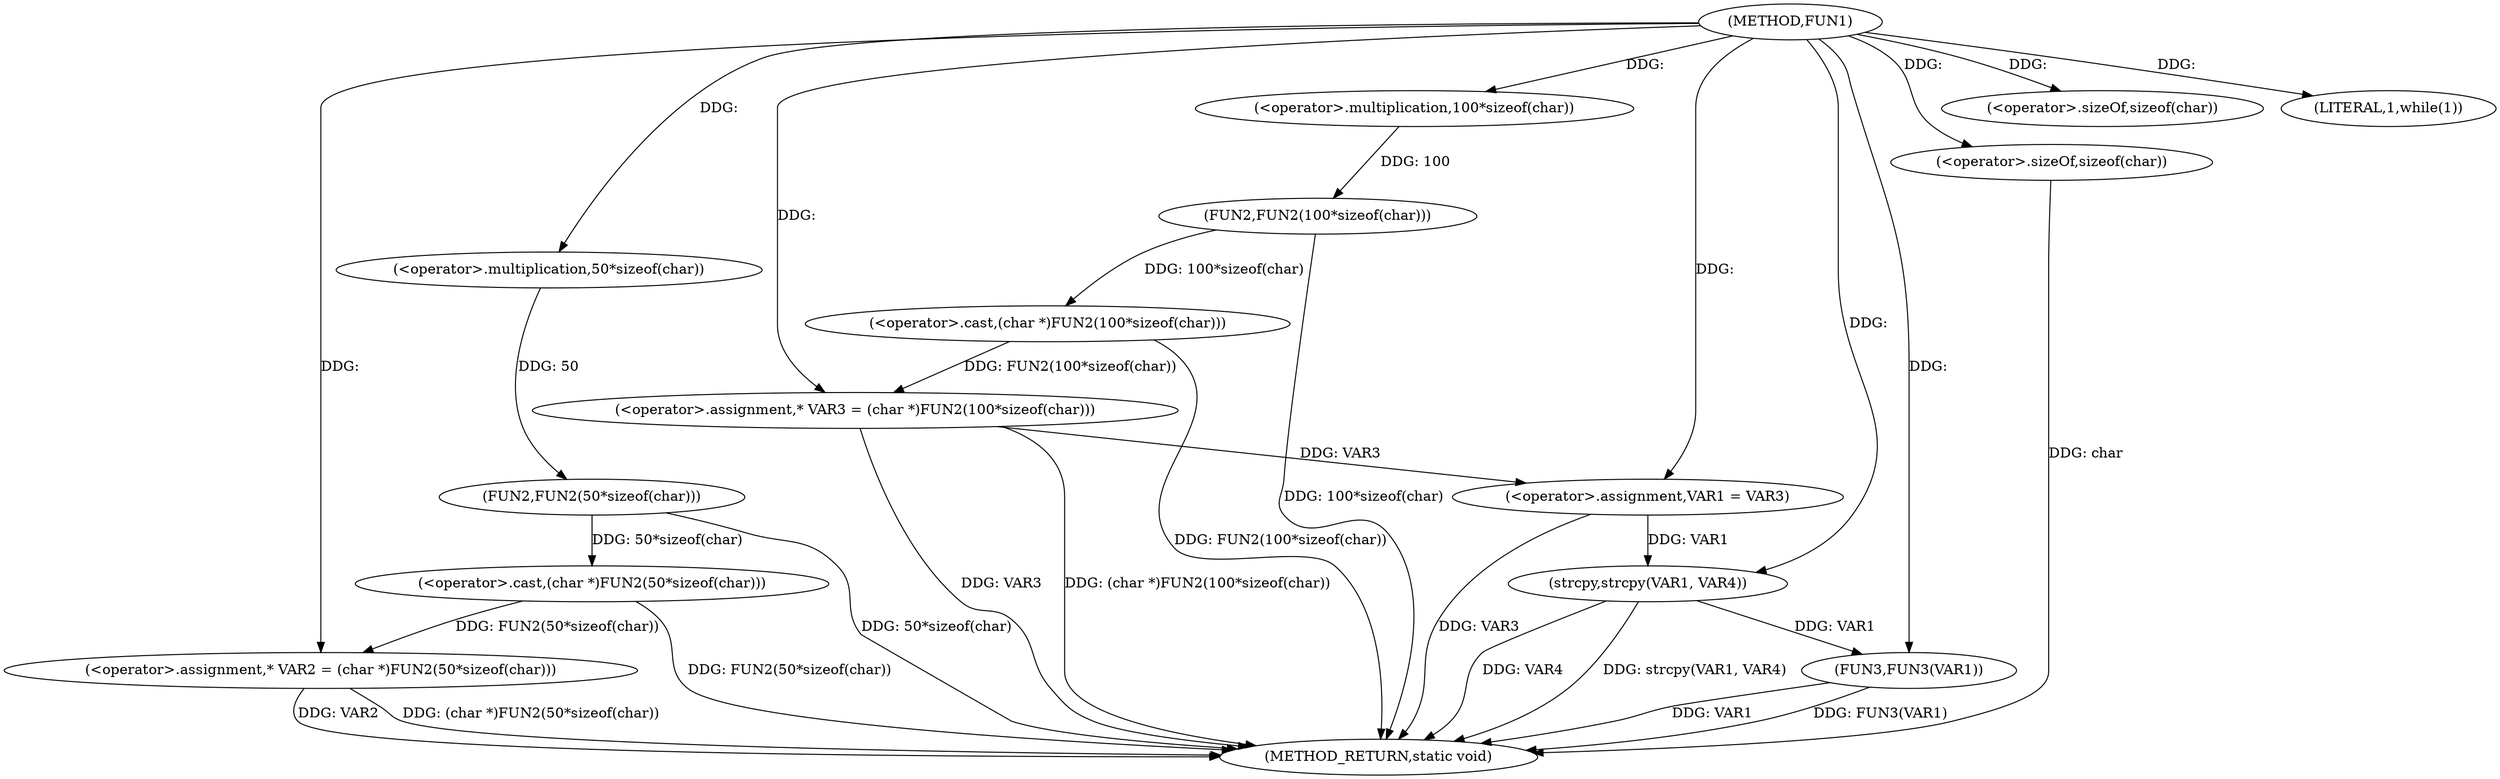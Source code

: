digraph FUN1 {  
"1000100" [label = "(METHOD,FUN1)" ]
"1000137" [label = "(METHOD_RETURN,static void)" ]
"1000104" [label = "(<operator>.assignment,* VAR2 = (char *)FUN2(50*sizeof(char)))" ]
"1000106" [label = "(<operator>.cast,(char *)FUN2(50*sizeof(char)))" ]
"1000108" [label = "(FUN2,FUN2(50*sizeof(char)))" ]
"1000109" [label = "(<operator>.multiplication,50*sizeof(char))" ]
"1000111" [label = "(<operator>.sizeOf,sizeof(char))" ]
"1000114" [label = "(<operator>.assignment,* VAR3 = (char *)FUN2(100*sizeof(char)))" ]
"1000116" [label = "(<operator>.cast,(char *)FUN2(100*sizeof(char)))" ]
"1000118" [label = "(FUN2,FUN2(100*sizeof(char)))" ]
"1000119" [label = "(<operator>.multiplication,100*sizeof(char))" ]
"1000121" [label = "(<operator>.sizeOf,sizeof(char))" ]
"1000124" [label = "(LITERAL,1,while(1))" ]
"1000126" [label = "(<operator>.assignment,VAR1 = VAR3)" ]
"1000132" [label = "(strcpy,strcpy(VAR1, VAR4))" ]
"1000135" [label = "(FUN3,FUN3(VAR1))" ]
  "1000106" -> "1000137"  [ label = "DDG: FUN2(50*sizeof(char))"] 
  "1000104" -> "1000137"  [ label = "DDG: VAR2"] 
  "1000132" -> "1000137"  [ label = "DDG: strcpy(VAR1, VAR4)"] 
  "1000132" -> "1000137"  [ label = "DDG: VAR4"] 
  "1000116" -> "1000137"  [ label = "DDG: FUN2(100*sizeof(char))"] 
  "1000135" -> "1000137"  [ label = "DDG: FUN3(VAR1)"] 
  "1000126" -> "1000137"  [ label = "DDG: VAR3"] 
  "1000118" -> "1000137"  [ label = "DDG: 100*sizeof(char)"] 
  "1000114" -> "1000137"  [ label = "DDG: (char *)FUN2(100*sizeof(char))"] 
  "1000114" -> "1000137"  [ label = "DDG: VAR3"] 
  "1000135" -> "1000137"  [ label = "DDG: VAR1"] 
  "1000121" -> "1000137"  [ label = "DDG: char"] 
  "1000104" -> "1000137"  [ label = "DDG: (char *)FUN2(50*sizeof(char))"] 
  "1000108" -> "1000137"  [ label = "DDG: 50*sizeof(char)"] 
  "1000106" -> "1000104"  [ label = "DDG: FUN2(50*sizeof(char))"] 
  "1000100" -> "1000104"  [ label = "DDG: "] 
  "1000108" -> "1000106"  [ label = "DDG: 50*sizeof(char)"] 
  "1000109" -> "1000108"  [ label = "DDG: 50"] 
  "1000100" -> "1000109"  [ label = "DDG: "] 
  "1000100" -> "1000111"  [ label = "DDG: "] 
  "1000116" -> "1000114"  [ label = "DDG: FUN2(100*sizeof(char))"] 
  "1000100" -> "1000114"  [ label = "DDG: "] 
  "1000118" -> "1000116"  [ label = "DDG: 100*sizeof(char)"] 
  "1000119" -> "1000118"  [ label = "DDG: 100"] 
  "1000100" -> "1000119"  [ label = "DDG: "] 
  "1000100" -> "1000121"  [ label = "DDG: "] 
  "1000100" -> "1000124"  [ label = "DDG: "] 
  "1000114" -> "1000126"  [ label = "DDG: VAR3"] 
  "1000100" -> "1000126"  [ label = "DDG: "] 
  "1000126" -> "1000132"  [ label = "DDG: VAR1"] 
  "1000100" -> "1000132"  [ label = "DDG: "] 
  "1000132" -> "1000135"  [ label = "DDG: VAR1"] 
  "1000100" -> "1000135"  [ label = "DDG: "] 
}
